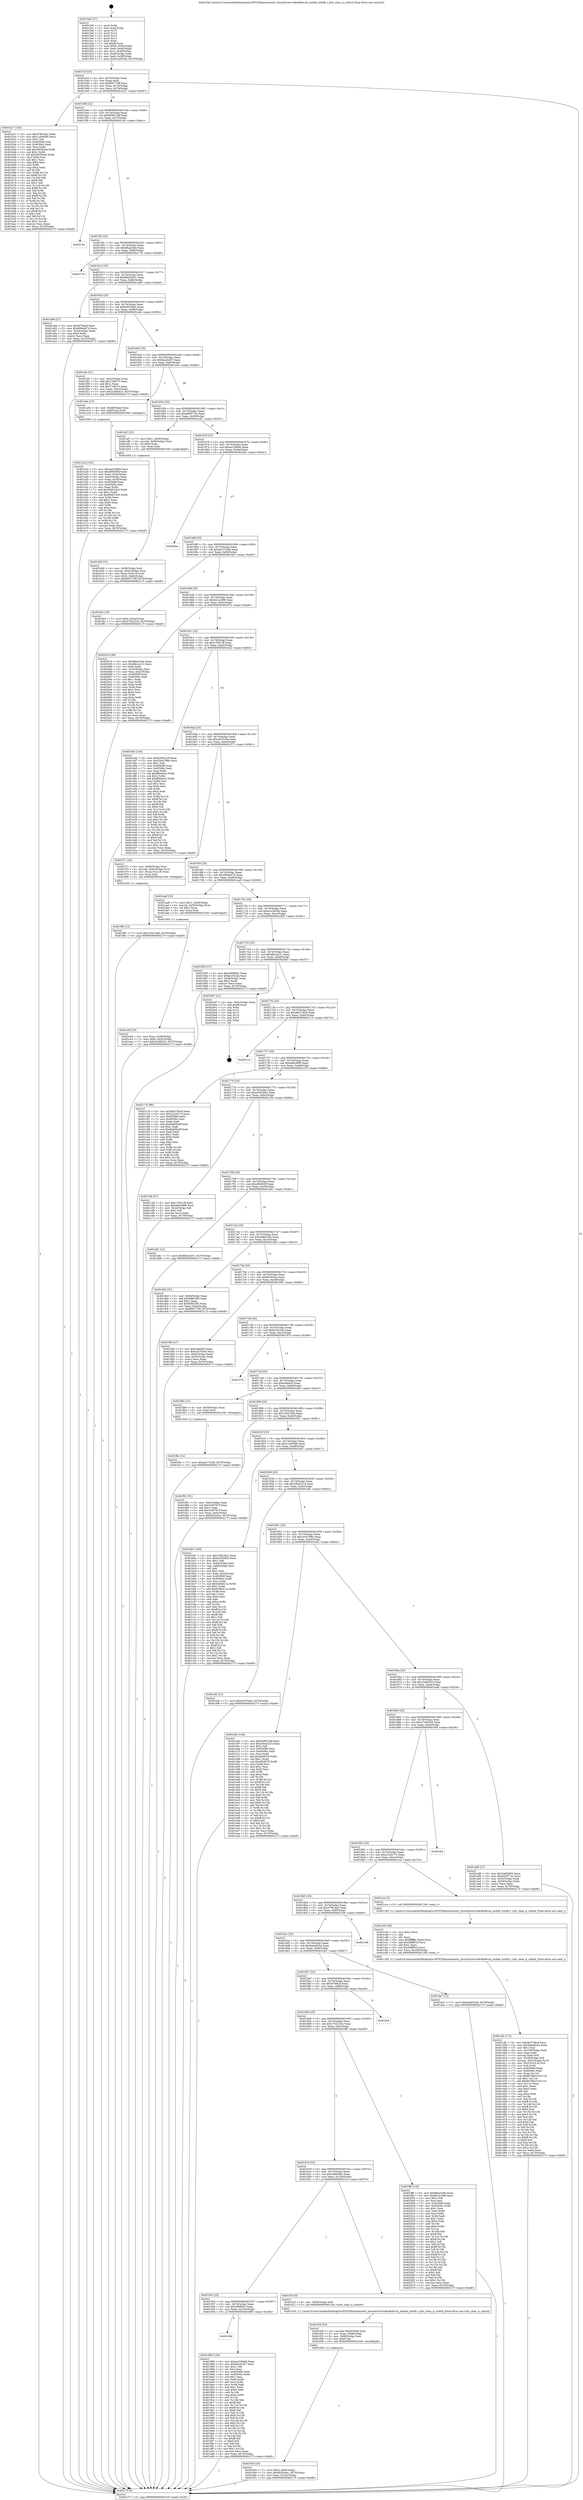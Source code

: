 digraph "0x4015a0" {
  label = "0x4015a0 (/mnt/c/Users/mathe/Desktop/tcc/POCII/binaries/extr_linuxdriversvideofbdevsh_mobile_lcdcfb.c_lcdc_chan_is_sublcd_Final-ollvm.out::main(0))"
  labelloc = "t"
  node[shape=record]

  Entry [label="",width=0.3,height=0.3,shape=circle,fillcolor=black,style=filled]
  "0x4015cf" [label="{
     0x4015cf [23]\l
     | [instrs]\l
     &nbsp;&nbsp;0x4015cf \<+3\>: mov -0x70(%rbp),%eax\l
     &nbsp;&nbsp;0x4015d2 \<+2\>: mov %eax,%ecx\l
     &nbsp;&nbsp;0x4015d4 \<+6\>: sub $0x800772ff,%ecx\l
     &nbsp;&nbsp;0x4015da \<+3\>: mov %eax,-0x74(%rbp)\l
     &nbsp;&nbsp;0x4015dd \<+3\>: mov %ecx,-0x78(%rbp)\l
     &nbsp;&nbsp;0x4015e0 \<+6\>: je 0000000000401b27 \<main+0x587\>\l
  }"]
  "0x401b27" [label="{
     0x401b27 [144]\l
     | [instrs]\l
     &nbsp;&nbsp;0x401b27 \<+5\>: mov $0x37f618a2,%eax\l
     &nbsp;&nbsp;0x401b2c \<+5\>: mov $0x1c2e956b,%ecx\l
     &nbsp;&nbsp;0x401b31 \<+2\>: mov $0x1,%dl\l
     &nbsp;&nbsp;0x401b33 \<+7\>: mov 0x405068,%esi\l
     &nbsp;&nbsp;0x401b3a \<+7\>: mov 0x40506c,%edi\l
     &nbsp;&nbsp;0x401b41 \<+3\>: mov %esi,%r8d\l
     &nbsp;&nbsp;0x401b44 \<+7\>: add $0x3f5554cb,%r8d\l
     &nbsp;&nbsp;0x401b4b \<+4\>: sub $0x1,%r8d\l
     &nbsp;&nbsp;0x401b4f \<+7\>: sub $0x3f5554cb,%r8d\l
     &nbsp;&nbsp;0x401b56 \<+4\>: imul %r8d,%esi\l
     &nbsp;&nbsp;0x401b5a \<+3\>: and $0x1,%esi\l
     &nbsp;&nbsp;0x401b5d \<+3\>: cmp $0x0,%esi\l
     &nbsp;&nbsp;0x401b60 \<+4\>: sete %r9b\l
     &nbsp;&nbsp;0x401b64 \<+3\>: cmp $0xa,%edi\l
     &nbsp;&nbsp;0x401b67 \<+4\>: setl %r10b\l
     &nbsp;&nbsp;0x401b6b \<+3\>: mov %r9b,%r11b\l
     &nbsp;&nbsp;0x401b6e \<+4\>: xor $0xff,%r11b\l
     &nbsp;&nbsp;0x401b72 \<+3\>: mov %r10b,%bl\l
     &nbsp;&nbsp;0x401b75 \<+3\>: xor $0xff,%bl\l
     &nbsp;&nbsp;0x401b78 \<+3\>: xor $0x1,%dl\l
     &nbsp;&nbsp;0x401b7b \<+3\>: mov %r11b,%r14b\l
     &nbsp;&nbsp;0x401b7e \<+4\>: and $0xff,%r14b\l
     &nbsp;&nbsp;0x401b82 \<+3\>: and %dl,%r9b\l
     &nbsp;&nbsp;0x401b85 \<+3\>: mov %bl,%r15b\l
     &nbsp;&nbsp;0x401b88 \<+4\>: and $0xff,%r15b\l
     &nbsp;&nbsp;0x401b8c \<+3\>: and %dl,%r10b\l
     &nbsp;&nbsp;0x401b8f \<+3\>: or %r9b,%r14b\l
     &nbsp;&nbsp;0x401b92 \<+3\>: or %r10b,%r15b\l
     &nbsp;&nbsp;0x401b95 \<+3\>: xor %r15b,%r14b\l
     &nbsp;&nbsp;0x401b98 \<+3\>: or %bl,%r11b\l
     &nbsp;&nbsp;0x401b9b \<+4\>: xor $0xff,%r11b\l
     &nbsp;&nbsp;0x401b9f \<+3\>: or $0x1,%dl\l
     &nbsp;&nbsp;0x401ba2 \<+3\>: and %dl,%r11b\l
     &nbsp;&nbsp;0x401ba5 \<+3\>: or %r11b,%r14b\l
     &nbsp;&nbsp;0x401ba8 \<+4\>: test $0x1,%r14b\l
     &nbsp;&nbsp;0x401bac \<+3\>: cmovne %ecx,%eax\l
     &nbsp;&nbsp;0x401baf \<+3\>: mov %eax,-0x70(%rbp)\l
     &nbsp;&nbsp;0x401bb2 \<+5\>: jmp 000000000040217f \<main+0xbdf\>\l
  }"]
  "0x4015e6" [label="{
     0x4015e6 [22]\l
     | [instrs]\l
     &nbsp;&nbsp;0x4015e6 \<+5\>: jmp 00000000004015eb \<main+0x4b\>\l
     &nbsp;&nbsp;0x4015eb \<+3\>: mov -0x74(%rbp),%eax\l
     &nbsp;&nbsp;0x4015ee \<+5\>: sub $0x839912df,%eax\l
     &nbsp;&nbsp;0x4015f3 \<+3\>: mov %eax,-0x7c(%rbp)\l
     &nbsp;&nbsp;0x4015f6 \<+6\>: je 000000000040216c \<main+0xbcc\>\l
  }"]
  Exit [label="",width=0.3,height=0.3,shape=circle,fillcolor=black,style=filled,peripheries=2]
  "0x40216c" [label="{
     0x40216c\l
  }", style=dashed]
  "0x4015fc" [label="{
     0x4015fc [22]\l
     | [instrs]\l
     &nbsp;&nbsp;0x4015fc \<+5\>: jmp 0000000000401601 \<main+0x61\>\l
     &nbsp;&nbsp;0x401601 \<+3\>: mov -0x74(%rbp),%eax\l
     &nbsp;&nbsp;0x401604 \<+5\>: sub $0x88aa3c9e,%eax\l
     &nbsp;&nbsp;0x401609 \<+3\>: mov %eax,-0x80(%rbp)\l
     &nbsp;&nbsp;0x40160c \<+6\>: je 0000000000402178 \<main+0xbd8\>\l
  }"]
  "0x401fbc" [label="{
     0x401fbc [12]\l
     | [instrs]\l
     &nbsp;&nbsp;0x401fbc \<+7\>: movl $0xab273249,-0x70(%rbp)\l
     &nbsp;&nbsp;0x401fc3 \<+5\>: jmp 000000000040217f \<main+0xbdf\>\l
  }"]
  "0x402178" [label="{
     0x402178\l
  }", style=dashed]
  "0x401612" [label="{
     0x401612 [25]\l
     | [instrs]\l
     &nbsp;&nbsp;0x401612 \<+5\>: jmp 0000000000401617 \<main+0x77\>\l
     &nbsp;&nbsp;0x401617 \<+3\>: mov -0x74(%rbp),%eax\l
     &nbsp;&nbsp;0x40161a \<+5\>: sub $0x89d2d351,%eax\l
     &nbsp;&nbsp;0x40161f \<+6\>: mov %eax,-0x84(%rbp)\l
     &nbsp;&nbsp;0x401625 \<+6\>: je 0000000000401a8d \<main+0x4ed\>\l
  }"]
  "0x401f85" [label="{
     0x401f85 [12]\l
     | [instrs]\l
     &nbsp;&nbsp;0x401f85 \<+7\>: movl $0x193e74d4,-0x70(%rbp)\l
     &nbsp;&nbsp;0x401f8c \<+5\>: jmp 000000000040217f \<main+0xbdf\>\l
  }"]
  "0x401a8d" [label="{
     0x401a8d [27]\l
     | [instrs]\l
     &nbsp;&nbsp;0x401a8d \<+5\>: mov $0x4f7fde2f,%eax\l
     &nbsp;&nbsp;0x401a92 \<+5\>: mov $0xd09ed474,%ecx\l
     &nbsp;&nbsp;0x401a97 \<+3\>: mov -0x34(%rbp),%edx\l
     &nbsp;&nbsp;0x401a9a \<+3\>: cmp $0x0,%edx\l
     &nbsp;&nbsp;0x401a9d \<+3\>: cmove %ecx,%eax\l
     &nbsp;&nbsp;0x401aa0 \<+3\>: mov %eax,-0x70(%rbp)\l
     &nbsp;&nbsp;0x401aa3 \<+5\>: jmp 000000000040217f \<main+0xbdf\>\l
  }"]
  "0x40162b" [label="{
     0x40162b [25]\l
     | [instrs]\l
     &nbsp;&nbsp;0x40162b \<+5\>: jmp 0000000000401630 \<main+0x90\>\l
     &nbsp;&nbsp;0x401630 \<+3\>: mov -0x74(%rbp),%eax\l
     &nbsp;&nbsp;0x401633 \<+5\>: sub $0x93d70e9c,%eax\l
     &nbsp;&nbsp;0x401638 \<+6\>: mov %eax,-0x88(%rbp)\l
     &nbsp;&nbsp;0x40163e \<+6\>: je 0000000000401efe \<main+0x95e\>\l
  }"]
  "0x401f3d" [label="{
     0x401f3d [25]\l
     | [instrs]\l
     &nbsp;&nbsp;0x401f3d \<+7\>: movl $0x0,-0x6c(%rbp)\l
     &nbsp;&nbsp;0x401f44 \<+7\>: movl $0xf025c0ac,-0x70(%rbp)\l
     &nbsp;&nbsp;0x401f4b \<+6\>: mov %eax,-0x10c(%rbp)\l
     &nbsp;&nbsp;0x401f51 \<+5\>: jmp 000000000040217f \<main+0xbdf\>\l
  }"]
  "0x401efe" [label="{
     0x401efe [31]\l
     | [instrs]\l
     &nbsp;&nbsp;0x401efe \<+3\>: mov -0x5c(%rbp),%eax\l
     &nbsp;&nbsp;0x401f01 \<+5\>: add $0x27e8c73,%eax\l
     &nbsp;&nbsp;0x401f06 \<+3\>: add $0x1,%eax\l
     &nbsp;&nbsp;0x401f09 \<+5\>: sub $0x27e8c73,%eax\l
     &nbsp;&nbsp;0x401f0e \<+3\>: mov %eax,-0x5c(%rbp)\l
     &nbsp;&nbsp;0x401f11 \<+7\>: movl $0x22e8b523,-0x70(%rbp)\l
     &nbsp;&nbsp;0x401f18 \<+5\>: jmp 000000000040217f \<main+0xbdf\>\l
  }"]
  "0x401644" [label="{
     0x401644 [25]\l
     | [instrs]\l
     &nbsp;&nbsp;0x401644 \<+5\>: jmp 0000000000401649 \<main+0xa9\>\l
     &nbsp;&nbsp;0x401649 \<+3\>: mov -0x74(%rbp),%eax\l
     &nbsp;&nbsp;0x40164c \<+5\>: sub $0x9aca5c87,%eax\l
     &nbsp;&nbsp;0x401651 \<+6\>: mov %eax,-0x8c(%rbp)\l
     &nbsp;&nbsp;0x401657 \<+6\>: je 0000000000401a0e \<main+0x46e\>\l
  }"]
  "0x401f26" [label="{
     0x401f26 [23]\l
     | [instrs]\l
     &nbsp;&nbsp;0x401f26 \<+10\>: movabs $0x4030b6,%rdi\l
     &nbsp;&nbsp;0x401f30 \<+3\>: mov %eax,-0x68(%rbp)\l
     &nbsp;&nbsp;0x401f33 \<+3\>: mov -0x68(%rbp),%esi\l
     &nbsp;&nbsp;0x401f36 \<+2\>: mov $0x0,%al\l
     &nbsp;&nbsp;0x401f38 \<+5\>: call 0000000000401040 \<printf@plt\>\l
     | [calls]\l
     &nbsp;&nbsp;0x401040 \{1\} (unknown)\l
  }"]
  "0x401a0e" [label="{
     0x401a0e [13]\l
     | [instrs]\l
     &nbsp;&nbsp;0x401a0e \<+4\>: mov -0x48(%rbp),%rax\l
     &nbsp;&nbsp;0x401a12 \<+4\>: mov 0x8(%rax),%rdi\l
     &nbsp;&nbsp;0x401a16 \<+5\>: call 0000000000401060 \<atoi@plt\>\l
     | [calls]\l
     &nbsp;&nbsp;0x401060 \{1\} (unknown)\l
  }"]
  "0x40165d" [label="{
     0x40165d [25]\l
     | [instrs]\l
     &nbsp;&nbsp;0x40165d \<+5\>: jmp 0000000000401662 \<main+0xc2\>\l
     &nbsp;&nbsp;0x401662 \<+3\>: mov -0x74(%rbp),%eax\l
     &nbsp;&nbsp;0x401665 \<+5\>: sub $0xa60977ac,%eax\l
     &nbsp;&nbsp;0x40166a \<+6\>: mov %eax,-0x90(%rbp)\l
     &nbsp;&nbsp;0x401670 \<+6\>: je 0000000000401af1 \<main+0x551\>\l
  }"]
  "0x401cfb" [label="{
     0x401cfb [172]\l
     | [instrs]\l
     &nbsp;&nbsp;0x401cfb \<+5\>: mov $0xdbd736c9,%ecx\l
     &nbsp;&nbsp;0x401d00 \<+5\>: mov $0x4ada9324,%edx\l
     &nbsp;&nbsp;0x401d05 \<+3\>: mov $0x1,%sil\l
     &nbsp;&nbsp;0x401d08 \<+6\>: mov -0x108(%rbp),%edi\l
     &nbsp;&nbsp;0x401d0e \<+3\>: imul %eax,%edi\l
     &nbsp;&nbsp;0x401d11 \<+3\>: movslq %edi,%r8\l
     &nbsp;&nbsp;0x401d14 \<+4\>: mov -0x58(%rbp),%r9\l
     &nbsp;&nbsp;0x401d18 \<+4\>: movslq -0x5c(%rbp),%r10\l
     &nbsp;&nbsp;0x401d1c \<+4\>: mov (%r9,%r10,8),%r9\l
     &nbsp;&nbsp;0x401d20 \<+3\>: mov %r8,(%r9)\l
     &nbsp;&nbsp;0x401d23 \<+7\>: mov 0x405068,%eax\l
     &nbsp;&nbsp;0x401d2a \<+7\>: mov 0x40506c,%edi\l
     &nbsp;&nbsp;0x401d31 \<+3\>: mov %eax,%r11d\l
     &nbsp;&nbsp;0x401d34 \<+7\>: sub $0x8b7fd41f,%r11d\l
     &nbsp;&nbsp;0x401d3b \<+4\>: sub $0x1,%r11d\l
     &nbsp;&nbsp;0x401d3f \<+7\>: add $0x8b7fd41f,%r11d\l
     &nbsp;&nbsp;0x401d46 \<+4\>: imul %r11d,%eax\l
     &nbsp;&nbsp;0x401d4a \<+3\>: and $0x1,%eax\l
     &nbsp;&nbsp;0x401d4d \<+3\>: cmp $0x0,%eax\l
     &nbsp;&nbsp;0x401d50 \<+3\>: sete %bl\l
     &nbsp;&nbsp;0x401d53 \<+3\>: cmp $0xa,%edi\l
     &nbsp;&nbsp;0x401d56 \<+4\>: setl %r14b\l
     &nbsp;&nbsp;0x401d5a \<+3\>: mov %bl,%r15b\l
     &nbsp;&nbsp;0x401d5d \<+4\>: xor $0xff,%r15b\l
     &nbsp;&nbsp;0x401d61 \<+3\>: mov %r14b,%r12b\l
     &nbsp;&nbsp;0x401d64 \<+4\>: xor $0xff,%r12b\l
     &nbsp;&nbsp;0x401d68 \<+4\>: xor $0x0,%sil\l
     &nbsp;&nbsp;0x401d6c \<+3\>: mov %r15b,%r13b\l
     &nbsp;&nbsp;0x401d6f \<+4\>: and $0x0,%r13b\l
     &nbsp;&nbsp;0x401d73 \<+3\>: and %sil,%bl\l
     &nbsp;&nbsp;0x401d76 \<+3\>: mov %r12b,%al\l
     &nbsp;&nbsp;0x401d79 \<+2\>: and $0x0,%al\l
     &nbsp;&nbsp;0x401d7b \<+3\>: and %sil,%r14b\l
     &nbsp;&nbsp;0x401d7e \<+3\>: or %bl,%r13b\l
     &nbsp;&nbsp;0x401d81 \<+3\>: or %r14b,%al\l
     &nbsp;&nbsp;0x401d84 \<+3\>: xor %al,%r13b\l
     &nbsp;&nbsp;0x401d87 \<+3\>: or %r12b,%r15b\l
     &nbsp;&nbsp;0x401d8a \<+4\>: xor $0xff,%r15b\l
     &nbsp;&nbsp;0x401d8e \<+4\>: or $0x0,%sil\l
     &nbsp;&nbsp;0x401d92 \<+3\>: and %sil,%r15b\l
     &nbsp;&nbsp;0x401d95 \<+3\>: or %r15b,%r13b\l
     &nbsp;&nbsp;0x401d98 \<+4\>: test $0x1,%r13b\l
     &nbsp;&nbsp;0x401d9c \<+3\>: cmovne %edx,%ecx\l
     &nbsp;&nbsp;0x401d9f \<+3\>: mov %ecx,-0x70(%rbp)\l
     &nbsp;&nbsp;0x401da2 \<+5\>: jmp 000000000040217f \<main+0xbdf\>\l
  }"]
  "0x401af1" [label="{
     0x401af1 [23]\l
     | [instrs]\l
     &nbsp;&nbsp;0x401af1 \<+7\>: movl $0x1,-0x60(%rbp)\l
     &nbsp;&nbsp;0x401af8 \<+4\>: movslq -0x60(%rbp),%rax\l
     &nbsp;&nbsp;0x401afc \<+4\>: shl $0x3,%rax\l
     &nbsp;&nbsp;0x401b00 \<+3\>: mov %rax,%rdi\l
     &nbsp;&nbsp;0x401b03 \<+5\>: call 0000000000401050 \<malloc@plt\>\l
     | [calls]\l
     &nbsp;&nbsp;0x401050 \{1\} (unknown)\l
  }"]
  "0x401676" [label="{
     0x401676 [25]\l
     | [instrs]\l
     &nbsp;&nbsp;0x401676 \<+5\>: jmp 000000000040167b \<main+0xdb\>\l
     &nbsp;&nbsp;0x40167b \<+3\>: mov -0x74(%rbp),%eax\l
     &nbsp;&nbsp;0x40167e \<+5\>: sub $0xaa2286b6,%eax\l
     &nbsp;&nbsp;0x401683 \<+6\>: mov %eax,-0x94(%rbp)\l
     &nbsp;&nbsp;0x401689 \<+6\>: je 00000000004020ec \<main+0xb4c\>\l
  }"]
  "0x401cd3" [label="{
     0x401cd3 [40]\l
     | [instrs]\l
     &nbsp;&nbsp;0x401cd3 \<+5\>: mov $0x2,%ecx\l
     &nbsp;&nbsp;0x401cd8 \<+1\>: cltd\l
     &nbsp;&nbsp;0x401cd9 \<+2\>: idiv %ecx\l
     &nbsp;&nbsp;0x401cdb \<+6\>: imul $0xfffffffe,%edx,%ecx\l
     &nbsp;&nbsp;0x401ce1 \<+6\>: add $0x3f4ff91b,%ecx\l
     &nbsp;&nbsp;0x401ce7 \<+3\>: add $0x1,%ecx\l
     &nbsp;&nbsp;0x401cea \<+6\>: sub $0x3f4ff91b,%ecx\l
     &nbsp;&nbsp;0x401cf0 \<+6\>: mov %ecx,-0x108(%rbp)\l
     &nbsp;&nbsp;0x401cf6 \<+5\>: call 0000000000401160 \<next_i\>\l
     | [calls]\l
     &nbsp;&nbsp;0x401160 \{1\} (/mnt/c/Users/mathe/Desktop/tcc/POCII/binaries/extr_linuxdriversvideofbdevsh_mobile_lcdcfb.c_lcdc_chan_is_sublcd_Final-ollvm.out::next_i)\l
  }"]
  "0x4020ec" [label="{
     0x4020ec\l
  }", style=dashed]
  "0x40168f" [label="{
     0x40168f [25]\l
     | [instrs]\l
     &nbsp;&nbsp;0x40168f \<+5\>: jmp 0000000000401694 \<main+0xf4\>\l
     &nbsp;&nbsp;0x401694 \<+3\>: mov -0x74(%rbp),%eax\l
     &nbsp;&nbsp;0x401697 \<+5\>: sub $0xab273249,%eax\l
     &nbsp;&nbsp;0x40169c \<+6\>: mov %eax,-0x98(%rbp)\l
     &nbsp;&nbsp;0x4016a2 \<+6\>: je 0000000000401fe5 \<main+0xa45\>\l
  }"]
  "0x401b08" [label="{
     0x401b08 [31]\l
     | [instrs]\l
     &nbsp;&nbsp;0x401b08 \<+4\>: mov -0x58(%rbp),%rdi\l
     &nbsp;&nbsp;0x401b0c \<+4\>: movslq -0x5c(%rbp),%rcx\l
     &nbsp;&nbsp;0x401b10 \<+4\>: mov %rax,(%rdi,%rcx,8)\l
     &nbsp;&nbsp;0x401b14 \<+7\>: movl $0x0,-0x64(%rbp)\l
     &nbsp;&nbsp;0x401b1b \<+7\>: movl $0x800772ff,-0x70(%rbp)\l
     &nbsp;&nbsp;0x401b22 \<+5\>: jmp 000000000040217f \<main+0xbdf\>\l
  }"]
  "0x401fe5" [label="{
     0x401fe5 [19]\l
     | [instrs]\l
     &nbsp;&nbsp;0x401fe5 \<+7\>: movl $0x0,-0x3c(%rbp)\l
     &nbsp;&nbsp;0x401fec \<+7\>: movl $0x57022324,-0x70(%rbp)\l
     &nbsp;&nbsp;0x401ff3 \<+5\>: jmp 000000000040217f \<main+0xbdf\>\l
  }"]
  "0x4016a8" [label="{
     0x4016a8 [25]\l
     | [instrs]\l
     &nbsp;&nbsp;0x4016a8 \<+5\>: jmp 00000000004016ad \<main+0x10d\>\l
     &nbsp;&nbsp;0x4016ad \<+3\>: mov -0x74(%rbp),%eax\l
     &nbsp;&nbsp;0x4016b0 \<+5\>: sub $0xbb1a10f8,%eax\l
     &nbsp;&nbsp;0x4016b5 \<+6\>: mov %eax,-0x9c(%rbp)\l
     &nbsp;&nbsp;0x4016bb \<+6\>: je 000000000040207e \<main+0xade\>\l
  }"]
  "0x401abf" [label="{
     0x401abf [23]\l
     | [instrs]\l
     &nbsp;&nbsp;0x401abf \<+4\>: mov %rax,-0x58(%rbp)\l
     &nbsp;&nbsp;0x401ac3 \<+7\>: movl $0x0,-0x5c(%rbp)\l
     &nbsp;&nbsp;0x401aca \<+7\>: movl $0x22e8b523,-0x70(%rbp)\l
     &nbsp;&nbsp;0x401ad1 \<+5\>: jmp 000000000040217f \<main+0xbdf\>\l
  }"]
  "0x40207e" [label="{
     0x40207e [89]\l
     | [instrs]\l
     &nbsp;&nbsp;0x40207e \<+5\>: mov $0x88aa3c9e,%eax\l
     &nbsp;&nbsp;0x402083 \<+5\>: mov $0xd8cce121,%ecx\l
     &nbsp;&nbsp;0x402088 \<+2\>: xor %edx,%edx\l
     &nbsp;&nbsp;0x40208a \<+3\>: mov -0x3c(%rbp),%esi\l
     &nbsp;&nbsp;0x40208d \<+3\>: mov %esi,-0x2c(%rbp)\l
     &nbsp;&nbsp;0x402090 \<+7\>: mov 0x405068,%esi\l
     &nbsp;&nbsp;0x402097 \<+7\>: mov 0x40506c,%edi\l
     &nbsp;&nbsp;0x40209e \<+3\>: sub $0x1,%edx\l
     &nbsp;&nbsp;0x4020a1 \<+3\>: mov %esi,%r8d\l
     &nbsp;&nbsp;0x4020a4 \<+3\>: add %edx,%r8d\l
     &nbsp;&nbsp;0x4020a7 \<+4\>: imul %r8d,%esi\l
     &nbsp;&nbsp;0x4020ab \<+3\>: and $0x1,%esi\l
     &nbsp;&nbsp;0x4020ae \<+3\>: cmp $0x0,%esi\l
     &nbsp;&nbsp;0x4020b1 \<+4\>: sete %r9b\l
     &nbsp;&nbsp;0x4020b5 \<+3\>: cmp $0xa,%edi\l
     &nbsp;&nbsp;0x4020b8 \<+4\>: setl %r10b\l
     &nbsp;&nbsp;0x4020bc \<+3\>: mov %r9b,%r11b\l
     &nbsp;&nbsp;0x4020bf \<+3\>: and %r10b,%r11b\l
     &nbsp;&nbsp;0x4020c2 \<+3\>: xor %r10b,%r9b\l
     &nbsp;&nbsp;0x4020c5 \<+3\>: or %r9b,%r11b\l
     &nbsp;&nbsp;0x4020c8 \<+4\>: test $0x1,%r11b\l
     &nbsp;&nbsp;0x4020cc \<+3\>: cmovne %ecx,%eax\l
     &nbsp;&nbsp;0x4020cf \<+3\>: mov %eax,-0x70(%rbp)\l
     &nbsp;&nbsp;0x4020d2 \<+5\>: jmp 000000000040217f \<main+0xbdf\>\l
  }"]
  "0x4016c1" [label="{
     0x4016c1 [25]\l
     | [instrs]\l
     &nbsp;&nbsp;0x4016c1 \<+5\>: jmp 00000000004016c6 \<main+0x126\>\l
     &nbsp;&nbsp;0x4016c6 \<+3\>: mov -0x74(%rbp),%eax\l
     &nbsp;&nbsp;0x4016c9 \<+5\>: sub $0xc795c1ff,%eax\l
     &nbsp;&nbsp;0x4016ce \<+6\>: mov %eax,-0xa0(%rbp)\l
     &nbsp;&nbsp;0x4016d4 \<+6\>: je 0000000000401dd2 \<main+0x832\>\l
  }"]
  "0x401a1b" [label="{
     0x401a1b [102]\l
     | [instrs]\l
     &nbsp;&nbsp;0x401a1b \<+5\>: mov $0xaa2286b6,%ecx\l
     &nbsp;&nbsp;0x401a20 \<+5\>: mov $0xe9fc656f,%edx\l
     &nbsp;&nbsp;0x401a25 \<+3\>: mov %eax,-0x4c(%rbp)\l
     &nbsp;&nbsp;0x401a28 \<+3\>: mov -0x4c(%rbp),%eax\l
     &nbsp;&nbsp;0x401a2b \<+3\>: mov %eax,-0x34(%rbp)\l
     &nbsp;&nbsp;0x401a2e \<+7\>: mov 0x405068,%eax\l
     &nbsp;&nbsp;0x401a35 \<+7\>: mov 0x40506c,%esi\l
     &nbsp;&nbsp;0x401a3c \<+3\>: mov %eax,%r8d\l
     &nbsp;&nbsp;0x401a3f \<+7\>: add $0x90d07dc5,%r8d\l
     &nbsp;&nbsp;0x401a46 \<+4\>: sub $0x1,%r8d\l
     &nbsp;&nbsp;0x401a4a \<+7\>: sub $0x90d07dc5,%r8d\l
     &nbsp;&nbsp;0x401a51 \<+4\>: imul %r8d,%eax\l
     &nbsp;&nbsp;0x401a55 \<+3\>: and $0x1,%eax\l
     &nbsp;&nbsp;0x401a58 \<+3\>: cmp $0x0,%eax\l
     &nbsp;&nbsp;0x401a5b \<+4\>: sete %r9b\l
     &nbsp;&nbsp;0x401a5f \<+3\>: cmp $0xa,%esi\l
     &nbsp;&nbsp;0x401a62 \<+4\>: setl %r10b\l
     &nbsp;&nbsp;0x401a66 \<+3\>: mov %r9b,%r11b\l
     &nbsp;&nbsp;0x401a69 \<+3\>: and %r10b,%r11b\l
     &nbsp;&nbsp;0x401a6c \<+3\>: xor %r10b,%r9b\l
     &nbsp;&nbsp;0x401a6f \<+3\>: or %r9b,%r11b\l
     &nbsp;&nbsp;0x401a72 \<+4\>: test $0x1,%r11b\l
     &nbsp;&nbsp;0x401a76 \<+3\>: cmovne %edx,%ecx\l
     &nbsp;&nbsp;0x401a79 \<+3\>: mov %ecx,-0x70(%rbp)\l
     &nbsp;&nbsp;0x401a7c \<+5\>: jmp 000000000040217f \<main+0xbdf\>\l
  }"]
  "0x401dd2" [label="{
     0x401dd2 [144]\l
     | [instrs]\l
     &nbsp;&nbsp;0x401dd2 \<+5\>: mov $0x839912df,%eax\l
     &nbsp;&nbsp;0x401dd7 \<+5\>: mov $0x20c4798e,%ecx\l
     &nbsp;&nbsp;0x401ddc \<+2\>: mov $0x1,%dl\l
     &nbsp;&nbsp;0x401dde \<+7\>: mov 0x405068,%esi\l
     &nbsp;&nbsp;0x401de5 \<+7\>: mov 0x40506c,%edi\l
     &nbsp;&nbsp;0x401dec \<+3\>: mov %esi,%r8d\l
     &nbsp;&nbsp;0x401def \<+7\>: sub $0xff0ee81d,%r8d\l
     &nbsp;&nbsp;0x401df6 \<+4\>: sub $0x1,%r8d\l
     &nbsp;&nbsp;0x401dfa \<+7\>: add $0xff0ee81d,%r8d\l
     &nbsp;&nbsp;0x401e01 \<+4\>: imul %r8d,%esi\l
     &nbsp;&nbsp;0x401e05 \<+3\>: and $0x1,%esi\l
     &nbsp;&nbsp;0x401e08 \<+3\>: cmp $0x0,%esi\l
     &nbsp;&nbsp;0x401e0b \<+4\>: sete %r9b\l
     &nbsp;&nbsp;0x401e0f \<+3\>: cmp $0xa,%edi\l
     &nbsp;&nbsp;0x401e12 \<+4\>: setl %r10b\l
     &nbsp;&nbsp;0x401e16 \<+3\>: mov %r9b,%r11b\l
     &nbsp;&nbsp;0x401e19 \<+4\>: xor $0xff,%r11b\l
     &nbsp;&nbsp;0x401e1d \<+3\>: mov %r10b,%bl\l
     &nbsp;&nbsp;0x401e20 \<+3\>: xor $0xff,%bl\l
     &nbsp;&nbsp;0x401e23 \<+3\>: xor $0x0,%dl\l
     &nbsp;&nbsp;0x401e26 \<+3\>: mov %r11b,%r14b\l
     &nbsp;&nbsp;0x401e29 \<+4\>: and $0x0,%r14b\l
     &nbsp;&nbsp;0x401e2d \<+3\>: and %dl,%r9b\l
     &nbsp;&nbsp;0x401e30 \<+3\>: mov %bl,%r15b\l
     &nbsp;&nbsp;0x401e33 \<+4\>: and $0x0,%r15b\l
     &nbsp;&nbsp;0x401e37 \<+3\>: and %dl,%r10b\l
     &nbsp;&nbsp;0x401e3a \<+3\>: or %r9b,%r14b\l
     &nbsp;&nbsp;0x401e3d \<+3\>: or %r10b,%r15b\l
     &nbsp;&nbsp;0x401e40 \<+3\>: xor %r15b,%r14b\l
     &nbsp;&nbsp;0x401e43 \<+3\>: or %bl,%r11b\l
     &nbsp;&nbsp;0x401e46 \<+4\>: xor $0xff,%r11b\l
     &nbsp;&nbsp;0x401e4a \<+3\>: or $0x0,%dl\l
     &nbsp;&nbsp;0x401e4d \<+3\>: and %dl,%r11b\l
     &nbsp;&nbsp;0x401e50 \<+3\>: or %r11b,%r14b\l
     &nbsp;&nbsp;0x401e53 \<+4\>: test $0x1,%r14b\l
     &nbsp;&nbsp;0x401e57 \<+3\>: cmovne %ecx,%eax\l
     &nbsp;&nbsp;0x401e5a \<+3\>: mov %eax,-0x70(%rbp)\l
     &nbsp;&nbsp;0x401e5d \<+5\>: jmp 000000000040217f \<main+0xbdf\>\l
  }"]
  "0x4016da" [label="{
     0x4016da [25]\l
     | [instrs]\l
     &nbsp;&nbsp;0x4016da \<+5\>: jmp 00000000004016df \<main+0x13f\>\l
     &nbsp;&nbsp;0x4016df \<+3\>: mov -0x74(%rbp),%eax\l
     &nbsp;&nbsp;0x4016e2 \<+5\>: sub $0xca57bc0e,%eax\l
     &nbsp;&nbsp;0x4016e7 \<+6\>: mov %eax,-0xa4(%rbp)\l
     &nbsp;&nbsp;0x4016ed \<+6\>: je 0000000000401f71 \<main+0x9d1\>\l
  }"]
  "0x40194b" [label="{
     0x40194b\l
  }", style=dashed]
  "0x401f71" [label="{
     0x401f71 [20]\l
     | [instrs]\l
     &nbsp;&nbsp;0x401f71 \<+4\>: mov -0x58(%rbp),%rax\l
     &nbsp;&nbsp;0x401f75 \<+4\>: movslq -0x6c(%rbp),%rcx\l
     &nbsp;&nbsp;0x401f79 \<+4\>: mov (%rax,%rcx,8),%rax\l
     &nbsp;&nbsp;0x401f7d \<+3\>: mov %rax,%rdi\l
     &nbsp;&nbsp;0x401f80 \<+5\>: call 0000000000401030 \<free@plt\>\l
     | [calls]\l
     &nbsp;&nbsp;0x401030 \{1\} (unknown)\l
  }"]
  "0x4016f3" [label="{
     0x4016f3 [25]\l
     | [instrs]\l
     &nbsp;&nbsp;0x4016f3 \<+5\>: jmp 00000000004016f8 \<main+0x158\>\l
     &nbsp;&nbsp;0x4016f8 \<+3\>: mov -0x74(%rbp),%eax\l
     &nbsp;&nbsp;0x4016fb \<+5\>: sub $0xd09ed474,%eax\l
     &nbsp;&nbsp;0x401700 \<+6\>: mov %eax,-0xa8(%rbp)\l
     &nbsp;&nbsp;0x401706 \<+6\>: je 0000000000401aa8 \<main+0x508\>\l
  }"]
  "0x401988" [label="{
     0x401988 [134]\l
     | [instrs]\l
     &nbsp;&nbsp;0x401988 \<+5\>: mov $0xaa2286b6,%eax\l
     &nbsp;&nbsp;0x40198d \<+5\>: mov $0x9aca5c87,%ecx\l
     &nbsp;&nbsp;0x401992 \<+2\>: mov $0x1,%dl\l
     &nbsp;&nbsp;0x401994 \<+2\>: xor %esi,%esi\l
     &nbsp;&nbsp;0x401996 \<+7\>: mov 0x405068,%edi\l
     &nbsp;&nbsp;0x40199d \<+8\>: mov 0x40506c,%r8d\l
     &nbsp;&nbsp;0x4019a5 \<+3\>: sub $0x1,%esi\l
     &nbsp;&nbsp;0x4019a8 \<+3\>: mov %edi,%r9d\l
     &nbsp;&nbsp;0x4019ab \<+3\>: add %esi,%r9d\l
     &nbsp;&nbsp;0x4019ae \<+4\>: imul %r9d,%edi\l
     &nbsp;&nbsp;0x4019b2 \<+3\>: and $0x1,%edi\l
     &nbsp;&nbsp;0x4019b5 \<+3\>: cmp $0x0,%edi\l
     &nbsp;&nbsp;0x4019b8 \<+4\>: sete %r10b\l
     &nbsp;&nbsp;0x4019bc \<+4\>: cmp $0xa,%r8d\l
     &nbsp;&nbsp;0x4019c0 \<+4\>: setl %r11b\l
     &nbsp;&nbsp;0x4019c4 \<+3\>: mov %r10b,%bl\l
     &nbsp;&nbsp;0x4019c7 \<+3\>: xor $0xff,%bl\l
     &nbsp;&nbsp;0x4019ca \<+3\>: mov %r11b,%r14b\l
     &nbsp;&nbsp;0x4019cd \<+4\>: xor $0xff,%r14b\l
     &nbsp;&nbsp;0x4019d1 \<+3\>: xor $0x0,%dl\l
     &nbsp;&nbsp;0x4019d4 \<+3\>: mov %bl,%r15b\l
     &nbsp;&nbsp;0x4019d7 \<+4\>: and $0x0,%r15b\l
     &nbsp;&nbsp;0x4019db \<+3\>: and %dl,%r10b\l
     &nbsp;&nbsp;0x4019de \<+3\>: mov %r14b,%r12b\l
     &nbsp;&nbsp;0x4019e1 \<+4\>: and $0x0,%r12b\l
     &nbsp;&nbsp;0x4019e5 \<+3\>: and %dl,%r11b\l
     &nbsp;&nbsp;0x4019e8 \<+3\>: or %r10b,%r15b\l
     &nbsp;&nbsp;0x4019eb \<+3\>: or %r11b,%r12b\l
     &nbsp;&nbsp;0x4019ee \<+3\>: xor %r12b,%r15b\l
     &nbsp;&nbsp;0x4019f1 \<+3\>: or %r14b,%bl\l
     &nbsp;&nbsp;0x4019f4 \<+3\>: xor $0xff,%bl\l
     &nbsp;&nbsp;0x4019f7 \<+3\>: or $0x0,%dl\l
     &nbsp;&nbsp;0x4019fa \<+2\>: and %dl,%bl\l
     &nbsp;&nbsp;0x4019fc \<+3\>: or %bl,%r15b\l
     &nbsp;&nbsp;0x4019ff \<+4\>: test $0x1,%r15b\l
     &nbsp;&nbsp;0x401a03 \<+3\>: cmovne %ecx,%eax\l
     &nbsp;&nbsp;0x401a06 \<+3\>: mov %eax,-0x70(%rbp)\l
     &nbsp;&nbsp;0x401a09 \<+5\>: jmp 000000000040217f \<main+0xbdf\>\l
  }"]
  "0x401aa8" [label="{
     0x401aa8 [23]\l
     | [instrs]\l
     &nbsp;&nbsp;0x401aa8 \<+7\>: movl $0x1,-0x50(%rbp)\l
     &nbsp;&nbsp;0x401aaf \<+4\>: movslq -0x50(%rbp),%rax\l
     &nbsp;&nbsp;0x401ab3 \<+4\>: shl $0x3,%rax\l
     &nbsp;&nbsp;0x401ab7 \<+3\>: mov %rax,%rdi\l
     &nbsp;&nbsp;0x401aba \<+5\>: call 0000000000401050 \<malloc@plt\>\l
     | [calls]\l
     &nbsp;&nbsp;0x401050 \{1\} (unknown)\l
  }"]
  "0x40170c" [label="{
     0x40170c [25]\l
     | [instrs]\l
     &nbsp;&nbsp;0x40170c \<+5\>: jmp 0000000000401711 \<main+0x171\>\l
     &nbsp;&nbsp;0x401711 \<+3\>: mov -0x74(%rbp),%eax\l
     &nbsp;&nbsp;0x401714 \<+5\>: sub $0xd1a2916d,%eax\l
     &nbsp;&nbsp;0x401719 \<+6\>: mov %eax,-0xac(%rbp)\l
     &nbsp;&nbsp;0x40171f \<+6\>: je 0000000000401955 \<main+0x3b5\>\l
  }"]
  "0x401932" [label="{
     0x401932 [25]\l
     | [instrs]\l
     &nbsp;&nbsp;0x401932 \<+5\>: jmp 0000000000401937 \<main+0x397\>\l
     &nbsp;&nbsp;0x401937 \<+3\>: mov -0x74(%rbp),%eax\l
     &nbsp;&nbsp;0x40193a \<+5\>: sub $0x5d0fbf41,%eax\l
     &nbsp;&nbsp;0x40193f \<+6\>: mov %eax,-0x104(%rbp)\l
     &nbsp;&nbsp;0x401945 \<+6\>: je 0000000000401988 \<main+0x3e8\>\l
  }"]
  "0x401955" [label="{
     0x401955 [27]\l
     | [instrs]\l
     &nbsp;&nbsp;0x401955 \<+5\>: mov $0x5d0fbf41,%eax\l
     &nbsp;&nbsp;0x40195a \<+5\>: mov $0xfa19c2ab,%ecx\l
     &nbsp;&nbsp;0x40195f \<+3\>: mov -0x38(%rbp),%edx\l
     &nbsp;&nbsp;0x401962 \<+3\>: cmp $0x2,%edx\l
     &nbsp;&nbsp;0x401965 \<+3\>: cmovne %ecx,%eax\l
     &nbsp;&nbsp;0x401968 \<+3\>: mov %eax,-0x70(%rbp)\l
     &nbsp;&nbsp;0x40196b \<+5\>: jmp 000000000040217f \<main+0xbdf\>\l
  }"]
  "0x401725" [label="{
     0x401725 [25]\l
     | [instrs]\l
     &nbsp;&nbsp;0x401725 \<+5\>: jmp 000000000040172a \<main+0x18a\>\l
     &nbsp;&nbsp;0x40172a \<+3\>: mov -0x74(%rbp),%eax\l
     &nbsp;&nbsp;0x40172d \<+5\>: sub $0xd8cce121,%eax\l
     &nbsp;&nbsp;0x401732 \<+6\>: mov %eax,-0xb0(%rbp)\l
     &nbsp;&nbsp;0x401738 \<+6\>: je 00000000004020d7 \<main+0xb37\>\l
  }"]
  "0x40217f" [label="{
     0x40217f [5]\l
     | [instrs]\l
     &nbsp;&nbsp;0x40217f \<+5\>: jmp 00000000004015cf \<main+0x2f\>\l
  }"]
  "0x4015a0" [label="{
     0x4015a0 [47]\l
     | [instrs]\l
     &nbsp;&nbsp;0x4015a0 \<+1\>: push %rbp\l
     &nbsp;&nbsp;0x4015a1 \<+3\>: mov %rsp,%rbp\l
     &nbsp;&nbsp;0x4015a4 \<+2\>: push %r15\l
     &nbsp;&nbsp;0x4015a6 \<+2\>: push %r14\l
     &nbsp;&nbsp;0x4015a8 \<+2\>: push %r13\l
     &nbsp;&nbsp;0x4015aa \<+2\>: push %r12\l
     &nbsp;&nbsp;0x4015ac \<+1\>: push %rbx\l
     &nbsp;&nbsp;0x4015ad \<+7\>: sub $0xf8,%rsp\l
     &nbsp;&nbsp;0x4015b4 \<+7\>: movl $0x0,-0x3c(%rbp)\l
     &nbsp;&nbsp;0x4015bb \<+3\>: mov %edi,-0x40(%rbp)\l
     &nbsp;&nbsp;0x4015be \<+4\>: mov %rsi,-0x48(%rbp)\l
     &nbsp;&nbsp;0x4015c2 \<+3\>: mov -0x40(%rbp),%edi\l
     &nbsp;&nbsp;0x4015c5 \<+3\>: mov %edi,-0x38(%rbp)\l
     &nbsp;&nbsp;0x4015c8 \<+7\>: movl $0xd1a2916d,-0x70(%rbp)\l
  }"]
  "0x401f1d" [label="{
     0x401f1d [9]\l
     | [instrs]\l
     &nbsp;&nbsp;0x401f1d \<+4\>: mov -0x58(%rbp),%rdi\l
     &nbsp;&nbsp;0x401f21 \<+5\>: call 00000000004013c0 \<lcdc_chan_is_sublcd\>\l
     | [calls]\l
     &nbsp;&nbsp;0x4013c0 \{1\} (/mnt/c/Users/mathe/Desktop/tcc/POCII/binaries/extr_linuxdriversvideofbdevsh_mobile_lcdcfb.c_lcdc_chan_is_sublcd_Final-ollvm.out::lcdc_chan_is_sublcd)\l
  }"]
  "0x4020d7" [label="{
     0x4020d7 [21]\l
     | [instrs]\l
     &nbsp;&nbsp;0x4020d7 \<+3\>: mov -0x2c(%rbp),%eax\l
     &nbsp;&nbsp;0x4020da \<+7\>: add $0xf8,%rsp\l
     &nbsp;&nbsp;0x4020e1 \<+1\>: pop %rbx\l
     &nbsp;&nbsp;0x4020e2 \<+2\>: pop %r12\l
     &nbsp;&nbsp;0x4020e4 \<+2\>: pop %r13\l
     &nbsp;&nbsp;0x4020e6 \<+2\>: pop %r14\l
     &nbsp;&nbsp;0x4020e8 \<+2\>: pop %r15\l
     &nbsp;&nbsp;0x4020ea \<+1\>: pop %rbp\l
     &nbsp;&nbsp;0x4020eb \<+1\>: ret\l
  }"]
  "0x40173e" [label="{
     0x40173e [25]\l
     | [instrs]\l
     &nbsp;&nbsp;0x40173e \<+5\>: jmp 0000000000401743 \<main+0x1a3\>\l
     &nbsp;&nbsp;0x401743 \<+3\>: mov -0x74(%rbp),%eax\l
     &nbsp;&nbsp;0x401746 \<+5\>: sub $0xdbd736c9,%eax\l
     &nbsp;&nbsp;0x40174b \<+6\>: mov %eax,-0xb4(%rbp)\l
     &nbsp;&nbsp;0x401751 \<+6\>: je 0000000000402114 \<main+0xb74\>\l
  }"]
  "0x401919" [label="{
     0x401919 [25]\l
     | [instrs]\l
     &nbsp;&nbsp;0x401919 \<+5\>: jmp 000000000040191e \<main+0x37e\>\l
     &nbsp;&nbsp;0x40191e \<+3\>: mov -0x74(%rbp),%eax\l
     &nbsp;&nbsp;0x401921 \<+5\>: sub $0x5afd4983,%eax\l
     &nbsp;&nbsp;0x401926 \<+6\>: mov %eax,-0x100(%rbp)\l
     &nbsp;&nbsp;0x40192c \<+6\>: je 0000000000401f1d \<main+0x97d\>\l
  }"]
  "0x402114" [label="{
     0x402114\l
  }", style=dashed]
  "0x401757" [label="{
     0x401757 [25]\l
     | [instrs]\l
     &nbsp;&nbsp;0x401757 \<+5\>: jmp 000000000040175c \<main+0x1bc\>\l
     &nbsp;&nbsp;0x40175c \<+3\>: mov -0x74(%rbp),%eax\l
     &nbsp;&nbsp;0x40175f \<+5\>: sub $0xdd0cd8f9,%eax\l
     &nbsp;&nbsp;0x401764 \<+6\>: mov %eax,-0xb8(%rbp)\l
     &nbsp;&nbsp;0x40176a \<+6\>: je 0000000000401c76 \<main+0x6d6\>\l
  }"]
  "0x401ff8" [label="{
     0x401ff8 [134]\l
     | [instrs]\l
     &nbsp;&nbsp;0x401ff8 \<+5\>: mov $0x88aa3c9e,%eax\l
     &nbsp;&nbsp;0x401ffd \<+5\>: mov $0xbb1a10f8,%ecx\l
     &nbsp;&nbsp;0x402002 \<+2\>: mov $0x1,%dl\l
     &nbsp;&nbsp;0x402004 \<+2\>: xor %esi,%esi\l
     &nbsp;&nbsp;0x402006 \<+7\>: mov 0x405068,%edi\l
     &nbsp;&nbsp;0x40200d \<+8\>: mov 0x40506c,%r8d\l
     &nbsp;&nbsp;0x402015 \<+3\>: sub $0x1,%esi\l
     &nbsp;&nbsp;0x402018 \<+3\>: mov %edi,%r9d\l
     &nbsp;&nbsp;0x40201b \<+3\>: add %esi,%r9d\l
     &nbsp;&nbsp;0x40201e \<+4\>: imul %r9d,%edi\l
     &nbsp;&nbsp;0x402022 \<+3\>: and $0x1,%edi\l
     &nbsp;&nbsp;0x402025 \<+3\>: cmp $0x0,%edi\l
     &nbsp;&nbsp;0x402028 \<+4\>: sete %r10b\l
     &nbsp;&nbsp;0x40202c \<+4\>: cmp $0xa,%r8d\l
     &nbsp;&nbsp;0x402030 \<+4\>: setl %r11b\l
     &nbsp;&nbsp;0x402034 \<+3\>: mov %r10b,%bl\l
     &nbsp;&nbsp;0x402037 \<+3\>: xor $0xff,%bl\l
     &nbsp;&nbsp;0x40203a \<+3\>: mov %r11b,%r14b\l
     &nbsp;&nbsp;0x40203d \<+4\>: xor $0xff,%r14b\l
     &nbsp;&nbsp;0x402041 \<+3\>: xor $0x1,%dl\l
     &nbsp;&nbsp;0x402044 \<+3\>: mov %bl,%r15b\l
     &nbsp;&nbsp;0x402047 \<+4\>: and $0xff,%r15b\l
     &nbsp;&nbsp;0x40204b \<+3\>: and %dl,%r10b\l
     &nbsp;&nbsp;0x40204e \<+3\>: mov %r14b,%r12b\l
     &nbsp;&nbsp;0x402051 \<+4\>: and $0xff,%r12b\l
     &nbsp;&nbsp;0x402055 \<+3\>: and %dl,%r11b\l
     &nbsp;&nbsp;0x402058 \<+3\>: or %r10b,%r15b\l
     &nbsp;&nbsp;0x40205b \<+3\>: or %r11b,%r12b\l
     &nbsp;&nbsp;0x40205e \<+3\>: xor %r12b,%r15b\l
     &nbsp;&nbsp;0x402061 \<+3\>: or %r14b,%bl\l
     &nbsp;&nbsp;0x402064 \<+3\>: xor $0xff,%bl\l
     &nbsp;&nbsp;0x402067 \<+3\>: or $0x1,%dl\l
     &nbsp;&nbsp;0x40206a \<+2\>: and %dl,%bl\l
     &nbsp;&nbsp;0x40206c \<+3\>: or %bl,%r15b\l
     &nbsp;&nbsp;0x40206f \<+4\>: test $0x1,%r15b\l
     &nbsp;&nbsp;0x402073 \<+3\>: cmovne %ecx,%eax\l
     &nbsp;&nbsp;0x402076 \<+3\>: mov %eax,-0x70(%rbp)\l
     &nbsp;&nbsp;0x402079 \<+5\>: jmp 000000000040217f \<main+0xbdf\>\l
  }"]
  "0x401c76" [label="{
     0x401c76 [88]\l
     | [instrs]\l
     &nbsp;&nbsp;0x401c76 \<+5\>: mov $0xdbd736c9,%eax\l
     &nbsp;&nbsp;0x401c7b \<+5\>: mov $0x2c220174,%ecx\l
     &nbsp;&nbsp;0x401c80 \<+7\>: mov 0x405068,%edx\l
     &nbsp;&nbsp;0x401c87 \<+7\>: mov 0x40506c,%esi\l
     &nbsp;&nbsp;0x401c8e \<+2\>: mov %edx,%edi\l
     &nbsp;&nbsp;0x401c90 \<+6\>: add $0x9ad05edf,%edi\l
     &nbsp;&nbsp;0x401c96 \<+3\>: sub $0x1,%edi\l
     &nbsp;&nbsp;0x401c99 \<+6\>: sub $0x9ad05edf,%edi\l
     &nbsp;&nbsp;0x401c9f \<+3\>: imul %edi,%edx\l
     &nbsp;&nbsp;0x401ca2 \<+3\>: and $0x1,%edx\l
     &nbsp;&nbsp;0x401ca5 \<+3\>: cmp $0x0,%edx\l
     &nbsp;&nbsp;0x401ca8 \<+4\>: sete %r8b\l
     &nbsp;&nbsp;0x401cac \<+3\>: cmp $0xa,%esi\l
     &nbsp;&nbsp;0x401caf \<+4\>: setl %r9b\l
     &nbsp;&nbsp;0x401cb3 \<+3\>: mov %r8b,%r10b\l
     &nbsp;&nbsp;0x401cb6 \<+3\>: and %r9b,%r10b\l
     &nbsp;&nbsp;0x401cb9 \<+3\>: xor %r9b,%r8b\l
     &nbsp;&nbsp;0x401cbc \<+3\>: or %r8b,%r10b\l
     &nbsp;&nbsp;0x401cbf \<+4\>: test $0x1,%r10b\l
     &nbsp;&nbsp;0x401cc3 \<+3\>: cmovne %ecx,%eax\l
     &nbsp;&nbsp;0x401cc6 \<+3\>: mov %eax,-0x70(%rbp)\l
     &nbsp;&nbsp;0x401cc9 \<+5\>: jmp 000000000040217f \<main+0xbdf\>\l
  }"]
  "0x401770" [label="{
     0x401770 [25]\l
     | [instrs]\l
     &nbsp;&nbsp;0x401770 \<+5\>: jmp 0000000000401775 \<main+0x1d5\>\l
     &nbsp;&nbsp;0x401775 \<+3\>: mov -0x74(%rbp),%eax\l
     &nbsp;&nbsp;0x401778 \<+5\>: sub $0xe0355bb2,%eax\l
     &nbsp;&nbsp;0x40177d \<+6\>: mov %eax,-0xbc(%rbp)\l
     &nbsp;&nbsp;0x401783 \<+6\>: je 0000000000401c5b \<main+0x6bb\>\l
  }"]
  "0x401900" [label="{
     0x401900 [25]\l
     | [instrs]\l
     &nbsp;&nbsp;0x401900 \<+5\>: jmp 0000000000401905 \<main+0x365\>\l
     &nbsp;&nbsp;0x401905 \<+3\>: mov -0x74(%rbp),%eax\l
     &nbsp;&nbsp;0x401908 \<+5\>: sub $0x57022324,%eax\l
     &nbsp;&nbsp;0x40190d \<+6\>: mov %eax,-0xfc(%rbp)\l
     &nbsp;&nbsp;0x401913 \<+6\>: je 0000000000401ff8 \<main+0xa58\>\l
  }"]
  "0x401c5b" [label="{
     0x401c5b [27]\l
     | [instrs]\l
     &nbsp;&nbsp;0x401c5b \<+5\>: mov $0xc795c1ff,%eax\l
     &nbsp;&nbsp;0x401c60 \<+5\>: mov $0xdd0cd8f9,%ecx\l
     &nbsp;&nbsp;0x401c65 \<+3\>: mov -0x2d(%rbp),%dl\l
     &nbsp;&nbsp;0x401c68 \<+3\>: test $0x1,%dl\l
     &nbsp;&nbsp;0x401c6b \<+3\>: cmovne %ecx,%eax\l
     &nbsp;&nbsp;0x401c6e \<+3\>: mov %eax,-0x70(%rbp)\l
     &nbsp;&nbsp;0x401c71 \<+5\>: jmp 000000000040217f \<main+0xbdf\>\l
  }"]
  "0x401789" [label="{
     0x401789 [25]\l
     | [instrs]\l
     &nbsp;&nbsp;0x401789 \<+5\>: jmp 000000000040178e \<main+0x1ee\>\l
     &nbsp;&nbsp;0x40178e \<+3\>: mov -0x74(%rbp),%eax\l
     &nbsp;&nbsp;0x401791 \<+5\>: sub $0xe9fc656f,%eax\l
     &nbsp;&nbsp;0x401796 \<+6\>: mov %eax,-0xc0(%rbp)\l
     &nbsp;&nbsp;0x40179c \<+6\>: je 0000000000401a81 \<main+0x4e1\>\l
  }"]
  "0x401fc8" [label="{
     0x401fc8\l
  }", style=dashed]
  "0x401a81" [label="{
     0x401a81 [12]\l
     | [instrs]\l
     &nbsp;&nbsp;0x401a81 \<+7\>: movl $0x89d2d351,-0x70(%rbp)\l
     &nbsp;&nbsp;0x401a88 \<+5\>: jmp 000000000040217f \<main+0xbdf\>\l
  }"]
  "0x4017a2" [label="{
     0x4017a2 [25]\l
     | [instrs]\l
     &nbsp;&nbsp;0x4017a2 \<+5\>: jmp 00000000004017a7 \<main+0x207\>\l
     &nbsp;&nbsp;0x4017a7 \<+3\>: mov -0x74(%rbp),%eax\l
     &nbsp;&nbsp;0x4017aa \<+5\>: sub $0xebdb52dd,%eax\l
     &nbsp;&nbsp;0x4017af \<+6\>: mov %eax,-0xc4(%rbp)\l
     &nbsp;&nbsp;0x4017b5 \<+6\>: je 0000000000401db3 \<main+0x813\>\l
  }"]
  "0x4018e7" [label="{
     0x4018e7 [25]\l
     | [instrs]\l
     &nbsp;&nbsp;0x4018e7 \<+5\>: jmp 00000000004018ec \<main+0x34c\>\l
     &nbsp;&nbsp;0x4018ec \<+3\>: mov -0x74(%rbp),%eax\l
     &nbsp;&nbsp;0x4018ef \<+5\>: sub $0x4f7fde2f,%eax\l
     &nbsp;&nbsp;0x4018f4 \<+6\>: mov %eax,-0xf8(%rbp)\l
     &nbsp;&nbsp;0x4018fa \<+6\>: je 0000000000401fc8 \<main+0xa28\>\l
  }"]
  "0x401db3" [label="{
     0x401db3 [31]\l
     | [instrs]\l
     &nbsp;&nbsp;0x401db3 \<+3\>: mov -0x64(%rbp),%eax\l
     &nbsp;&nbsp;0x401db6 \<+5\>: add $0xf0f82365,%eax\l
     &nbsp;&nbsp;0x401dbb \<+3\>: add $0x1,%eax\l
     &nbsp;&nbsp;0x401dbe \<+5\>: sub $0xf0f82365,%eax\l
     &nbsp;&nbsp;0x401dc3 \<+3\>: mov %eax,-0x64(%rbp)\l
     &nbsp;&nbsp;0x401dc6 \<+7\>: movl $0x800772ff,-0x70(%rbp)\l
     &nbsp;&nbsp;0x401dcd \<+5\>: jmp 000000000040217f \<main+0xbdf\>\l
  }"]
  "0x4017bb" [label="{
     0x4017bb [25]\l
     | [instrs]\l
     &nbsp;&nbsp;0x4017bb \<+5\>: jmp 00000000004017c0 \<main+0x220\>\l
     &nbsp;&nbsp;0x4017c0 \<+3\>: mov -0x74(%rbp),%eax\l
     &nbsp;&nbsp;0x4017c3 \<+5\>: sub $0xf025c0ac,%eax\l
     &nbsp;&nbsp;0x4017c8 \<+6\>: mov %eax,-0xc8(%rbp)\l
     &nbsp;&nbsp;0x4017ce \<+6\>: je 0000000000401f56 \<main+0x9b6\>\l
  }"]
  "0x401da7" [label="{
     0x401da7 [12]\l
     | [instrs]\l
     &nbsp;&nbsp;0x401da7 \<+7\>: movl $0xebdb52dd,-0x70(%rbp)\l
     &nbsp;&nbsp;0x401dae \<+5\>: jmp 000000000040217f \<main+0xbdf\>\l
  }"]
  "0x401f56" [label="{
     0x401f56 [27]\l
     | [instrs]\l
     &nbsp;&nbsp;0x401f56 \<+5\>: mov $0xcd4edc0,%eax\l
     &nbsp;&nbsp;0x401f5b \<+5\>: mov $0xca57bc0e,%ecx\l
     &nbsp;&nbsp;0x401f60 \<+3\>: mov -0x6c(%rbp),%edx\l
     &nbsp;&nbsp;0x401f63 \<+3\>: cmp -0x50(%rbp),%edx\l
     &nbsp;&nbsp;0x401f66 \<+3\>: cmovl %ecx,%eax\l
     &nbsp;&nbsp;0x401f69 \<+3\>: mov %eax,-0x70(%rbp)\l
     &nbsp;&nbsp;0x401f6c \<+5\>: jmp 000000000040217f \<main+0xbdf\>\l
  }"]
  "0x4017d4" [label="{
     0x4017d4 [25]\l
     | [instrs]\l
     &nbsp;&nbsp;0x4017d4 \<+5\>: jmp 00000000004017d9 \<main+0x239\>\l
     &nbsp;&nbsp;0x4017d9 \<+3\>: mov -0x74(%rbp),%eax\l
     &nbsp;&nbsp;0x4017dc \<+5\>: sub $0xfa19c2ab,%eax\l
     &nbsp;&nbsp;0x4017e1 \<+6\>: mov %eax,-0xcc(%rbp)\l
     &nbsp;&nbsp;0x4017e7 \<+6\>: je 0000000000401970 \<main+0x3d0\>\l
  }"]
  "0x4018ce" [label="{
     0x4018ce [25]\l
     | [instrs]\l
     &nbsp;&nbsp;0x4018ce \<+5\>: jmp 00000000004018d3 \<main+0x333\>\l
     &nbsp;&nbsp;0x4018d3 \<+3\>: mov -0x74(%rbp),%eax\l
     &nbsp;&nbsp;0x4018d6 \<+5\>: sub $0x4ada9324,%eax\l
     &nbsp;&nbsp;0x4018db \<+6\>: mov %eax,-0xf4(%rbp)\l
     &nbsp;&nbsp;0x4018e1 \<+6\>: je 0000000000401da7 \<main+0x807\>\l
  }"]
  "0x401970" [label="{
     0x401970\l
  }", style=dashed]
  "0x4017ed" [label="{
     0x4017ed [25]\l
     | [instrs]\l
     &nbsp;&nbsp;0x4017ed \<+5\>: jmp 00000000004017f2 \<main+0x252\>\l
     &nbsp;&nbsp;0x4017f2 \<+3\>: mov -0x74(%rbp),%eax\l
     &nbsp;&nbsp;0x4017f5 \<+5\>: sub $0xcd4edc0,%eax\l
     &nbsp;&nbsp;0x4017fa \<+6\>: mov %eax,-0xd0(%rbp)\l
     &nbsp;&nbsp;0x401800 \<+6\>: je 0000000000401fb0 \<main+0xa10\>\l
  }"]
  "0x402108" [label="{
     0x402108\l
  }", style=dashed]
  "0x401fb0" [label="{
     0x401fb0 [12]\l
     | [instrs]\l
     &nbsp;&nbsp;0x401fb0 \<+4\>: mov -0x58(%rbp),%rax\l
     &nbsp;&nbsp;0x401fb4 \<+3\>: mov %rax,%rdi\l
     &nbsp;&nbsp;0x401fb7 \<+5\>: call 0000000000401030 \<free@plt\>\l
     | [calls]\l
     &nbsp;&nbsp;0x401030 \{1\} (unknown)\l
  }"]
  "0x401806" [label="{
     0x401806 [25]\l
     | [instrs]\l
     &nbsp;&nbsp;0x401806 \<+5\>: jmp 000000000040180b \<main+0x26b\>\l
     &nbsp;&nbsp;0x40180b \<+3\>: mov -0x74(%rbp),%eax\l
     &nbsp;&nbsp;0x40180e \<+5\>: sub $0x193e74d4,%eax\l
     &nbsp;&nbsp;0x401813 \<+6\>: mov %eax,-0xd4(%rbp)\l
     &nbsp;&nbsp;0x401819 \<+6\>: je 0000000000401f91 \<main+0x9f1\>\l
  }"]
  "0x4018b5" [label="{
     0x4018b5 [25]\l
     | [instrs]\l
     &nbsp;&nbsp;0x4018b5 \<+5\>: jmp 00000000004018ba \<main+0x31a\>\l
     &nbsp;&nbsp;0x4018ba \<+3\>: mov -0x74(%rbp),%eax\l
     &nbsp;&nbsp;0x4018bd \<+5\>: sub $0x37f618a2,%eax\l
     &nbsp;&nbsp;0x4018c2 \<+6\>: mov %eax,-0xf0(%rbp)\l
     &nbsp;&nbsp;0x4018c8 \<+6\>: je 0000000000402108 \<main+0xb68\>\l
  }"]
  "0x401f91" [label="{
     0x401f91 [31]\l
     | [instrs]\l
     &nbsp;&nbsp;0x401f91 \<+3\>: mov -0x6c(%rbp),%eax\l
     &nbsp;&nbsp;0x401f94 \<+5\>: sub $0x3c007b7f,%eax\l
     &nbsp;&nbsp;0x401f99 \<+3\>: add $0x1,%eax\l
     &nbsp;&nbsp;0x401f9c \<+5\>: add $0x3c007b7f,%eax\l
     &nbsp;&nbsp;0x401fa1 \<+3\>: mov %eax,-0x6c(%rbp)\l
     &nbsp;&nbsp;0x401fa4 \<+7\>: movl $0xf025c0ac,-0x70(%rbp)\l
     &nbsp;&nbsp;0x401fab \<+5\>: jmp 000000000040217f \<main+0xbdf\>\l
  }"]
  "0x40181f" [label="{
     0x40181f [25]\l
     | [instrs]\l
     &nbsp;&nbsp;0x40181f \<+5\>: jmp 0000000000401824 \<main+0x284\>\l
     &nbsp;&nbsp;0x401824 \<+3\>: mov -0x74(%rbp),%eax\l
     &nbsp;&nbsp;0x401827 \<+5\>: sub $0x1c2e956b,%eax\l
     &nbsp;&nbsp;0x40182c \<+6\>: mov %eax,-0xd8(%rbp)\l
     &nbsp;&nbsp;0x401832 \<+6\>: je 0000000000401bb7 \<main+0x617\>\l
  }"]
  "0x401cce" [label="{
     0x401cce [5]\l
     | [instrs]\l
     &nbsp;&nbsp;0x401cce \<+5\>: call 0000000000401160 \<next_i\>\l
     | [calls]\l
     &nbsp;&nbsp;0x401160 \{1\} (/mnt/c/Users/mathe/Desktop/tcc/POCII/binaries/extr_linuxdriversvideofbdevsh_mobile_lcdcfb.c_lcdc_chan_is_sublcd_Final-ollvm.out::next_i)\l
  }"]
  "0x401bb7" [label="{
     0x401bb7 [164]\l
     | [instrs]\l
     &nbsp;&nbsp;0x401bb7 \<+5\>: mov $0x37f618a2,%eax\l
     &nbsp;&nbsp;0x401bbc \<+5\>: mov $0xe0355bb2,%ecx\l
     &nbsp;&nbsp;0x401bc1 \<+2\>: mov $0x1,%dl\l
     &nbsp;&nbsp;0x401bc3 \<+3\>: mov -0x64(%rbp),%esi\l
     &nbsp;&nbsp;0x401bc6 \<+3\>: cmp -0x60(%rbp),%esi\l
     &nbsp;&nbsp;0x401bc9 \<+4\>: setl %dil\l
     &nbsp;&nbsp;0x401bcd \<+4\>: and $0x1,%dil\l
     &nbsp;&nbsp;0x401bd1 \<+4\>: mov %dil,-0x2d(%rbp)\l
     &nbsp;&nbsp;0x401bd5 \<+7\>: mov 0x405068,%esi\l
     &nbsp;&nbsp;0x401bdc \<+8\>: mov 0x40506c,%r8d\l
     &nbsp;&nbsp;0x401be4 \<+3\>: mov %esi,%r9d\l
     &nbsp;&nbsp;0x401be7 \<+7\>: sub $0x6266d11a,%r9d\l
     &nbsp;&nbsp;0x401bee \<+4\>: sub $0x1,%r9d\l
     &nbsp;&nbsp;0x401bf2 \<+7\>: add $0x6266d11a,%r9d\l
     &nbsp;&nbsp;0x401bf9 \<+4\>: imul %r9d,%esi\l
     &nbsp;&nbsp;0x401bfd \<+3\>: and $0x1,%esi\l
     &nbsp;&nbsp;0x401c00 \<+3\>: cmp $0x0,%esi\l
     &nbsp;&nbsp;0x401c03 \<+4\>: sete %dil\l
     &nbsp;&nbsp;0x401c07 \<+4\>: cmp $0xa,%r8d\l
     &nbsp;&nbsp;0x401c0b \<+4\>: setl %r10b\l
     &nbsp;&nbsp;0x401c0f \<+3\>: mov %dil,%r11b\l
     &nbsp;&nbsp;0x401c12 \<+4\>: xor $0xff,%r11b\l
     &nbsp;&nbsp;0x401c16 \<+3\>: mov %r10b,%bl\l
     &nbsp;&nbsp;0x401c19 \<+3\>: xor $0xff,%bl\l
     &nbsp;&nbsp;0x401c1c \<+3\>: xor $0x1,%dl\l
     &nbsp;&nbsp;0x401c1f \<+3\>: mov %r11b,%r14b\l
     &nbsp;&nbsp;0x401c22 \<+4\>: and $0xff,%r14b\l
     &nbsp;&nbsp;0x401c26 \<+3\>: and %dl,%dil\l
     &nbsp;&nbsp;0x401c29 \<+3\>: mov %bl,%r15b\l
     &nbsp;&nbsp;0x401c2c \<+4\>: and $0xff,%r15b\l
     &nbsp;&nbsp;0x401c30 \<+3\>: and %dl,%r10b\l
     &nbsp;&nbsp;0x401c33 \<+3\>: or %dil,%r14b\l
     &nbsp;&nbsp;0x401c36 \<+3\>: or %r10b,%r15b\l
     &nbsp;&nbsp;0x401c39 \<+3\>: xor %r15b,%r14b\l
     &nbsp;&nbsp;0x401c3c \<+3\>: or %bl,%r11b\l
     &nbsp;&nbsp;0x401c3f \<+4\>: xor $0xff,%r11b\l
     &nbsp;&nbsp;0x401c43 \<+3\>: or $0x1,%dl\l
     &nbsp;&nbsp;0x401c46 \<+3\>: and %dl,%r11b\l
     &nbsp;&nbsp;0x401c49 \<+3\>: or %r11b,%r14b\l
     &nbsp;&nbsp;0x401c4c \<+4\>: test $0x1,%r14b\l
     &nbsp;&nbsp;0x401c50 \<+3\>: cmovne %ecx,%eax\l
     &nbsp;&nbsp;0x401c53 \<+3\>: mov %eax,-0x70(%rbp)\l
     &nbsp;&nbsp;0x401c56 \<+5\>: jmp 000000000040217f \<main+0xbdf\>\l
  }"]
  "0x401838" [label="{
     0x401838 [25]\l
     | [instrs]\l
     &nbsp;&nbsp;0x401838 \<+5\>: jmp 000000000040183d \<main+0x29d\>\l
     &nbsp;&nbsp;0x40183d \<+3\>: mov -0x74(%rbp),%eax\l
     &nbsp;&nbsp;0x401840 \<+5\>: sub $0x20ba3214,%eax\l
     &nbsp;&nbsp;0x401845 \<+6\>: mov %eax,-0xdc(%rbp)\l
     &nbsp;&nbsp;0x40184b \<+6\>: je 0000000000401ef2 \<main+0x952\>\l
  }"]
  "0x40189c" [label="{
     0x40189c [25]\l
     | [instrs]\l
     &nbsp;&nbsp;0x40189c \<+5\>: jmp 00000000004018a1 \<main+0x301\>\l
     &nbsp;&nbsp;0x4018a1 \<+3\>: mov -0x74(%rbp),%eax\l
     &nbsp;&nbsp;0x4018a4 \<+5\>: sub $0x2c220174,%eax\l
     &nbsp;&nbsp;0x4018a9 \<+6\>: mov %eax,-0xec(%rbp)\l
     &nbsp;&nbsp;0x4018af \<+6\>: je 0000000000401cce \<main+0x72e\>\l
  }"]
  "0x401ef2" [label="{
     0x401ef2 [12]\l
     | [instrs]\l
     &nbsp;&nbsp;0x401ef2 \<+7\>: movl $0x93d70e9c,-0x70(%rbp)\l
     &nbsp;&nbsp;0x401ef9 \<+5\>: jmp 000000000040217f \<main+0xbdf\>\l
  }"]
  "0x401851" [label="{
     0x401851 [25]\l
     | [instrs]\l
     &nbsp;&nbsp;0x401851 \<+5\>: jmp 0000000000401856 \<main+0x2b6\>\l
     &nbsp;&nbsp;0x401856 \<+3\>: mov -0x74(%rbp),%eax\l
     &nbsp;&nbsp;0x401859 \<+5\>: sub $0x20c4798e,%eax\l
     &nbsp;&nbsp;0x40185e \<+6\>: mov %eax,-0xe0(%rbp)\l
     &nbsp;&nbsp;0x401864 \<+6\>: je 0000000000401e62 \<main+0x8c2\>\l
  }"]
  "0x401fd4" [label="{
     0x401fd4\l
  }", style=dashed]
  "0x401e62" [label="{
     0x401e62 [144]\l
     | [instrs]\l
     &nbsp;&nbsp;0x401e62 \<+5\>: mov $0x839912df,%eax\l
     &nbsp;&nbsp;0x401e67 \<+5\>: mov $0x20ba3214,%ecx\l
     &nbsp;&nbsp;0x401e6c \<+2\>: mov $0x1,%dl\l
     &nbsp;&nbsp;0x401e6e \<+7\>: mov 0x405068,%esi\l
     &nbsp;&nbsp;0x401e75 \<+7\>: mov 0x40506c,%edi\l
     &nbsp;&nbsp;0x401e7c \<+3\>: mov %esi,%r8d\l
     &nbsp;&nbsp;0x401e7f \<+7\>: add $0xd0dfd78,%r8d\l
     &nbsp;&nbsp;0x401e86 \<+4\>: sub $0x1,%r8d\l
     &nbsp;&nbsp;0x401e8a \<+7\>: sub $0xd0dfd78,%r8d\l
     &nbsp;&nbsp;0x401e91 \<+4\>: imul %r8d,%esi\l
     &nbsp;&nbsp;0x401e95 \<+3\>: and $0x1,%esi\l
     &nbsp;&nbsp;0x401e98 \<+3\>: cmp $0x0,%esi\l
     &nbsp;&nbsp;0x401e9b \<+4\>: sete %r9b\l
     &nbsp;&nbsp;0x401e9f \<+3\>: cmp $0xa,%edi\l
     &nbsp;&nbsp;0x401ea2 \<+4\>: setl %r10b\l
     &nbsp;&nbsp;0x401ea6 \<+3\>: mov %r9b,%r11b\l
     &nbsp;&nbsp;0x401ea9 \<+4\>: xor $0xff,%r11b\l
     &nbsp;&nbsp;0x401ead \<+3\>: mov %r10b,%bl\l
     &nbsp;&nbsp;0x401eb0 \<+3\>: xor $0xff,%bl\l
     &nbsp;&nbsp;0x401eb3 \<+3\>: xor $0x0,%dl\l
     &nbsp;&nbsp;0x401eb6 \<+3\>: mov %r11b,%r14b\l
     &nbsp;&nbsp;0x401eb9 \<+4\>: and $0x0,%r14b\l
     &nbsp;&nbsp;0x401ebd \<+3\>: and %dl,%r9b\l
     &nbsp;&nbsp;0x401ec0 \<+3\>: mov %bl,%r15b\l
     &nbsp;&nbsp;0x401ec3 \<+4\>: and $0x0,%r15b\l
     &nbsp;&nbsp;0x401ec7 \<+3\>: and %dl,%r10b\l
     &nbsp;&nbsp;0x401eca \<+3\>: or %r9b,%r14b\l
     &nbsp;&nbsp;0x401ecd \<+3\>: or %r10b,%r15b\l
     &nbsp;&nbsp;0x401ed0 \<+3\>: xor %r15b,%r14b\l
     &nbsp;&nbsp;0x401ed3 \<+3\>: or %bl,%r11b\l
     &nbsp;&nbsp;0x401ed6 \<+4\>: xor $0xff,%r11b\l
     &nbsp;&nbsp;0x401eda \<+3\>: or $0x0,%dl\l
     &nbsp;&nbsp;0x401edd \<+3\>: and %dl,%r11b\l
     &nbsp;&nbsp;0x401ee0 \<+3\>: or %r11b,%r14b\l
     &nbsp;&nbsp;0x401ee3 \<+4\>: test $0x1,%r14b\l
     &nbsp;&nbsp;0x401ee7 \<+3\>: cmovne %ecx,%eax\l
     &nbsp;&nbsp;0x401eea \<+3\>: mov %eax,-0x70(%rbp)\l
     &nbsp;&nbsp;0x401eed \<+5\>: jmp 000000000040217f \<main+0xbdf\>\l
  }"]
  "0x40186a" [label="{
     0x40186a [25]\l
     | [instrs]\l
     &nbsp;&nbsp;0x40186a \<+5\>: jmp 000000000040186f \<main+0x2cf\>\l
     &nbsp;&nbsp;0x40186f \<+3\>: mov -0x74(%rbp),%eax\l
     &nbsp;&nbsp;0x401872 \<+5\>: sub $0x22e8b523,%eax\l
     &nbsp;&nbsp;0x401877 \<+6\>: mov %eax,-0xe4(%rbp)\l
     &nbsp;&nbsp;0x40187d \<+6\>: je 0000000000401ad6 \<main+0x536\>\l
  }"]
  "0x401883" [label="{
     0x401883 [25]\l
     | [instrs]\l
     &nbsp;&nbsp;0x401883 \<+5\>: jmp 0000000000401888 \<main+0x2e8\>\l
     &nbsp;&nbsp;0x401888 \<+3\>: mov -0x74(%rbp),%eax\l
     &nbsp;&nbsp;0x40188b \<+5\>: sub $0x2719e028,%eax\l
     &nbsp;&nbsp;0x401890 \<+6\>: mov %eax,-0xe8(%rbp)\l
     &nbsp;&nbsp;0x401896 \<+6\>: je 0000000000401fd4 \<main+0xa34\>\l
  }"]
  "0x401ad6" [label="{
     0x401ad6 [27]\l
     | [instrs]\l
     &nbsp;&nbsp;0x401ad6 \<+5\>: mov $0x5afd4983,%eax\l
     &nbsp;&nbsp;0x401adb \<+5\>: mov $0xa60977ac,%ecx\l
     &nbsp;&nbsp;0x401ae0 \<+3\>: mov -0x5c(%rbp),%edx\l
     &nbsp;&nbsp;0x401ae3 \<+3\>: cmp -0x50(%rbp),%edx\l
     &nbsp;&nbsp;0x401ae6 \<+3\>: cmovl %ecx,%eax\l
     &nbsp;&nbsp;0x401ae9 \<+3\>: mov %eax,-0x70(%rbp)\l
     &nbsp;&nbsp;0x401aec \<+5\>: jmp 000000000040217f \<main+0xbdf\>\l
  }"]
  Entry -> "0x4015a0" [label=" 1"]
  "0x4015cf" -> "0x401b27" [label=" 2"]
  "0x4015cf" -> "0x4015e6" [label=" 31"]
  "0x4020d7" -> Exit [label=" 1"]
  "0x4015e6" -> "0x40216c" [label=" 0"]
  "0x4015e6" -> "0x4015fc" [label=" 31"]
  "0x40207e" -> "0x40217f" [label=" 1"]
  "0x4015fc" -> "0x402178" [label=" 0"]
  "0x4015fc" -> "0x401612" [label=" 31"]
  "0x401ff8" -> "0x40217f" [label=" 1"]
  "0x401612" -> "0x401a8d" [label=" 1"]
  "0x401612" -> "0x40162b" [label=" 30"]
  "0x401fe5" -> "0x40217f" [label=" 1"]
  "0x40162b" -> "0x401efe" [label=" 1"]
  "0x40162b" -> "0x401644" [label=" 29"]
  "0x401fbc" -> "0x40217f" [label=" 1"]
  "0x401644" -> "0x401a0e" [label=" 1"]
  "0x401644" -> "0x40165d" [label=" 28"]
  "0x401fb0" -> "0x401fbc" [label=" 1"]
  "0x40165d" -> "0x401af1" [label=" 1"]
  "0x40165d" -> "0x401676" [label=" 27"]
  "0x401f91" -> "0x40217f" [label=" 1"]
  "0x401676" -> "0x4020ec" [label=" 0"]
  "0x401676" -> "0x40168f" [label=" 27"]
  "0x401f85" -> "0x40217f" [label=" 1"]
  "0x40168f" -> "0x401fe5" [label=" 1"]
  "0x40168f" -> "0x4016a8" [label=" 26"]
  "0x401f71" -> "0x401f85" [label=" 1"]
  "0x4016a8" -> "0x40207e" [label=" 1"]
  "0x4016a8" -> "0x4016c1" [label=" 25"]
  "0x401f56" -> "0x40217f" [label=" 2"]
  "0x4016c1" -> "0x401dd2" [label=" 1"]
  "0x4016c1" -> "0x4016da" [label=" 24"]
  "0x401f3d" -> "0x40217f" [label=" 1"]
  "0x4016da" -> "0x401f71" [label=" 1"]
  "0x4016da" -> "0x4016f3" [label=" 23"]
  "0x401f26" -> "0x401f3d" [label=" 1"]
  "0x4016f3" -> "0x401aa8" [label=" 1"]
  "0x4016f3" -> "0x40170c" [label=" 22"]
  "0x401f1d" -> "0x401f26" [label=" 1"]
  "0x40170c" -> "0x401955" [label=" 1"]
  "0x40170c" -> "0x401725" [label=" 21"]
  "0x401955" -> "0x40217f" [label=" 1"]
  "0x4015a0" -> "0x4015cf" [label=" 1"]
  "0x40217f" -> "0x4015cf" [label=" 32"]
  "0x401ef2" -> "0x40217f" [label=" 1"]
  "0x401725" -> "0x4020d7" [label=" 1"]
  "0x401725" -> "0x40173e" [label=" 20"]
  "0x401e62" -> "0x40217f" [label=" 1"]
  "0x40173e" -> "0x402114" [label=" 0"]
  "0x40173e" -> "0x401757" [label=" 20"]
  "0x401db3" -> "0x40217f" [label=" 1"]
  "0x401757" -> "0x401c76" [label=" 1"]
  "0x401757" -> "0x401770" [label=" 19"]
  "0x401da7" -> "0x40217f" [label=" 1"]
  "0x401770" -> "0x401c5b" [label=" 2"]
  "0x401770" -> "0x401789" [label=" 17"]
  "0x401cd3" -> "0x401cfb" [label=" 1"]
  "0x401789" -> "0x401a81" [label=" 1"]
  "0x401789" -> "0x4017a2" [label=" 16"]
  "0x401cce" -> "0x401cd3" [label=" 1"]
  "0x4017a2" -> "0x401db3" [label=" 1"]
  "0x4017a2" -> "0x4017bb" [label=" 15"]
  "0x401c5b" -> "0x40217f" [label=" 2"]
  "0x4017bb" -> "0x401f56" [label=" 2"]
  "0x4017bb" -> "0x4017d4" [label=" 13"]
  "0x401bb7" -> "0x40217f" [label=" 2"]
  "0x4017d4" -> "0x401970" [label=" 0"]
  "0x4017d4" -> "0x4017ed" [label=" 13"]
  "0x401b08" -> "0x40217f" [label=" 1"]
  "0x4017ed" -> "0x401fb0" [label=" 1"]
  "0x4017ed" -> "0x401806" [label=" 12"]
  "0x401af1" -> "0x401b08" [label=" 1"]
  "0x401806" -> "0x401f91" [label=" 1"]
  "0x401806" -> "0x40181f" [label=" 11"]
  "0x401abf" -> "0x40217f" [label=" 1"]
  "0x40181f" -> "0x401bb7" [label=" 2"]
  "0x40181f" -> "0x401838" [label=" 9"]
  "0x401aa8" -> "0x401abf" [label=" 1"]
  "0x401838" -> "0x401ef2" [label=" 1"]
  "0x401838" -> "0x401851" [label=" 8"]
  "0x401a81" -> "0x40217f" [label=" 1"]
  "0x401851" -> "0x401e62" [label=" 1"]
  "0x401851" -> "0x40186a" [label=" 7"]
  "0x401a1b" -> "0x40217f" [label=" 1"]
  "0x40186a" -> "0x401ad6" [label=" 2"]
  "0x40186a" -> "0x401883" [label=" 5"]
  "0x401a0e" -> "0x401a1b" [label=" 1"]
  "0x401883" -> "0x401fd4" [label=" 0"]
  "0x401883" -> "0x40189c" [label=" 5"]
  "0x401a8d" -> "0x40217f" [label=" 1"]
  "0x40189c" -> "0x401cce" [label=" 1"]
  "0x40189c" -> "0x4018b5" [label=" 4"]
  "0x401ad6" -> "0x40217f" [label=" 2"]
  "0x4018b5" -> "0x402108" [label=" 0"]
  "0x4018b5" -> "0x4018ce" [label=" 4"]
  "0x401b27" -> "0x40217f" [label=" 2"]
  "0x4018ce" -> "0x401da7" [label=" 1"]
  "0x4018ce" -> "0x4018e7" [label=" 3"]
  "0x401c76" -> "0x40217f" [label=" 1"]
  "0x4018e7" -> "0x401fc8" [label=" 0"]
  "0x4018e7" -> "0x401900" [label=" 3"]
  "0x401cfb" -> "0x40217f" [label=" 1"]
  "0x401900" -> "0x401ff8" [label=" 1"]
  "0x401900" -> "0x401919" [label=" 2"]
  "0x401dd2" -> "0x40217f" [label=" 1"]
  "0x401919" -> "0x401f1d" [label=" 1"]
  "0x401919" -> "0x401932" [label=" 1"]
  "0x401efe" -> "0x40217f" [label=" 1"]
  "0x401932" -> "0x401988" [label=" 1"]
  "0x401932" -> "0x40194b" [label=" 0"]
  "0x401988" -> "0x40217f" [label=" 1"]
}
